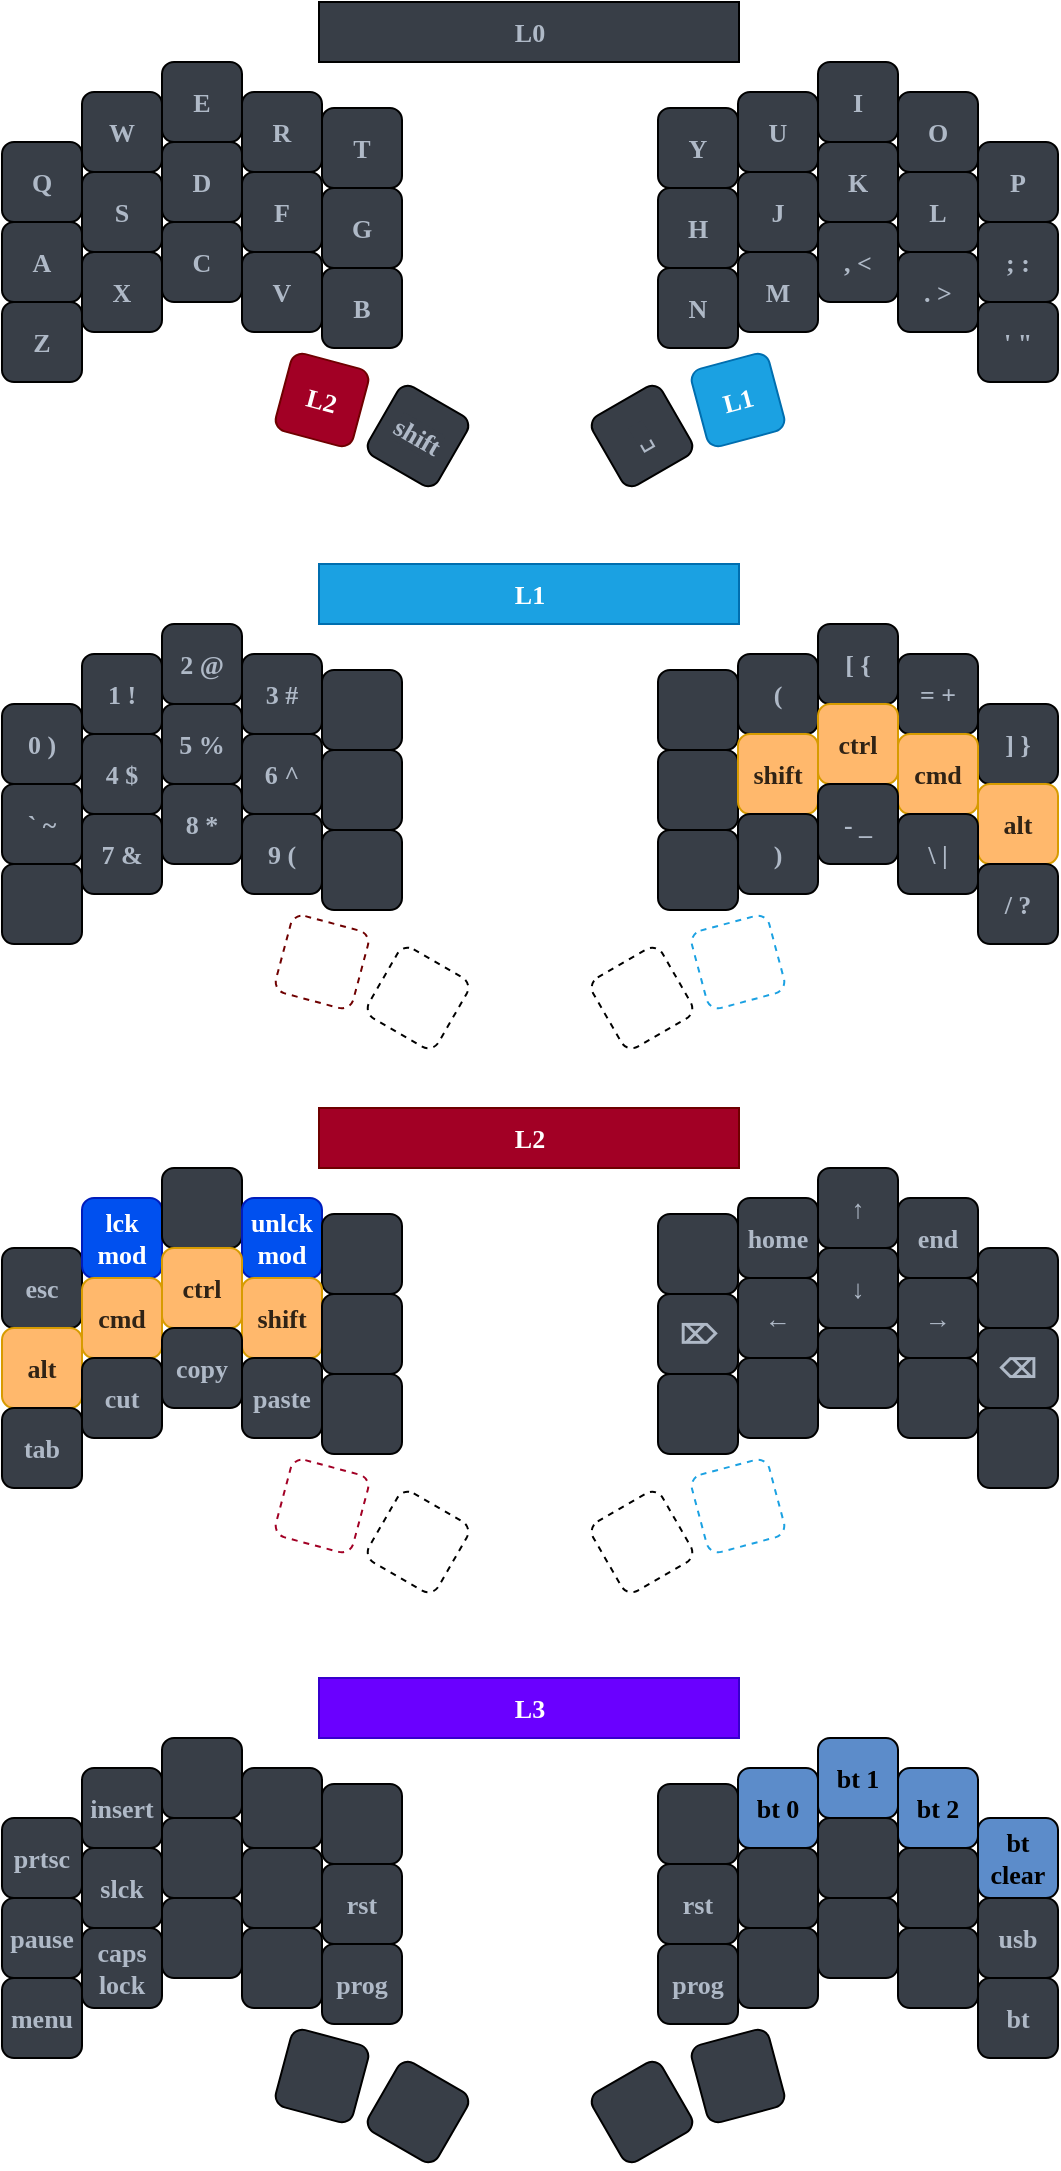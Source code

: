 <mxfile version="21.6.5" type="device">
  <diagram id="EkbNz1Hrpv4bbysEagKd" name="Page-1">
    <mxGraphModel dx="1352" dy="1103" grid="1" gridSize="10" guides="1" tooltips="1" connect="1" arrows="1" fold="1" page="1" pageScale="1" pageWidth="1200" pageHeight="1920" math="0" shadow="0">
      <root>
        <mxCell id="0" />
        <mxCell id="1" parent="0" />
        <mxCell id="qOO70KsoDbuKheBEqoZG-1" value="Q" style="whiteSpace=wrap;html=1;aspect=fixed;fontSize=13;fontFamily=Verdana;fontStyle=1;fontColor=#AFB9C7;fillColor=#383E47;rounded=1;" parent="1" vertex="1">
          <mxGeometry x="26" y="100" width="40" height="40" as="geometry" />
        </mxCell>
        <mxCell id="qOO70KsoDbuKheBEqoZG-2" value="W" style="whiteSpace=wrap;html=1;aspect=fixed;fontSize=13;fontFamily=Verdana;fontStyle=1;fontColor=#AFB9C7;fillColor=#383E47;rounded=1;" parent="1" vertex="1">
          <mxGeometry x="66" y="75" width="40" height="40" as="geometry" />
        </mxCell>
        <mxCell id="qOO70KsoDbuKheBEqoZG-3" value="E" style="whiteSpace=wrap;html=1;aspect=fixed;fontSize=13;fontFamily=Verdana;fontStyle=1;fontColor=#AFB9C7;fillColor=#383E47;rounded=1;" parent="1" vertex="1">
          <mxGeometry x="106" y="60" width="40" height="40" as="geometry" />
        </mxCell>
        <mxCell id="qOO70KsoDbuKheBEqoZG-4" value="R" style="whiteSpace=wrap;html=1;aspect=fixed;fontSize=13;fontFamily=Verdana;fontStyle=1;fontColor=#AFB9C7;fillColor=#383E47;rounded=1;" parent="1" vertex="1">
          <mxGeometry x="146" y="75" width="40" height="40" as="geometry" />
        </mxCell>
        <mxCell id="qOO70KsoDbuKheBEqoZG-5" value="T" style="whiteSpace=wrap;html=1;aspect=fixed;fontSize=13;fontFamily=Verdana;fontStyle=1;fontColor=#AFB9C7;fillColor=#383E47;rounded=1;" parent="1" vertex="1">
          <mxGeometry x="186" y="83" width="40" height="40" as="geometry" />
        </mxCell>
        <mxCell id="qOO70KsoDbuKheBEqoZG-6" value="A" style="whiteSpace=wrap;html=1;aspect=fixed;fontSize=13;fontFamily=Verdana;fontStyle=1;fontColor=#AFB9C7;fillColor=#383E47;rounded=1;" parent="1" vertex="1">
          <mxGeometry x="26" y="140" width="40" height="40" as="geometry" />
        </mxCell>
        <mxCell id="qOO70KsoDbuKheBEqoZG-7" value="S" style="whiteSpace=wrap;html=1;aspect=fixed;fontSize=13;fontFamily=Verdana;fontStyle=1;fontColor=#AFB9C7;fillColor=#383E47;rounded=1;" parent="1" vertex="1">
          <mxGeometry x="66" y="115" width="40" height="40" as="geometry" />
        </mxCell>
        <mxCell id="qOO70KsoDbuKheBEqoZG-8" value="D" style="whiteSpace=wrap;html=1;aspect=fixed;fontSize=13;fontFamily=Verdana;fontStyle=1;fontColor=#AFB9C7;fillColor=#383E47;rounded=1;" parent="1" vertex="1">
          <mxGeometry x="106" y="100" width="40" height="40" as="geometry" />
        </mxCell>
        <mxCell id="qOO70KsoDbuKheBEqoZG-9" value="F" style="whiteSpace=wrap;html=1;aspect=fixed;fontSize=13;fontFamily=Verdana;fontStyle=1;fontColor=#AFB9C7;fillColor=#383E47;rounded=1;" parent="1" vertex="1">
          <mxGeometry x="146" y="115" width="40" height="40" as="geometry" />
        </mxCell>
        <mxCell id="qOO70KsoDbuKheBEqoZG-10" value="G" style="whiteSpace=wrap;html=1;aspect=fixed;fontSize=13;fontFamily=Verdana;fontStyle=1;fontColor=#AFB9C7;fillColor=#383E47;rounded=1;" parent="1" vertex="1">
          <mxGeometry x="186" y="123" width="40" height="40" as="geometry" />
        </mxCell>
        <mxCell id="qOO70KsoDbuKheBEqoZG-11" value="Z" style="whiteSpace=wrap;html=1;aspect=fixed;fontSize=13;fontFamily=Verdana;fontStyle=1;fontColor=#AFB9C7;fillColor=#383E47;rounded=1;" parent="1" vertex="1">
          <mxGeometry x="26" y="180" width="40" height="40" as="geometry" />
        </mxCell>
        <mxCell id="qOO70KsoDbuKheBEqoZG-12" value="X" style="whiteSpace=wrap;html=1;aspect=fixed;fontSize=13;fontFamily=Verdana;fontStyle=1;fontColor=#AFB9C7;fillColor=#383E47;rounded=1;" parent="1" vertex="1">
          <mxGeometry x="66" y="155" width="40" height="40" as="geometry" />
        </mxCell>
        <mxCell id="qOO70KsoDbuKheBEqoZG-13" value="C" style="whiteSpace=wrap;html=1;aspect=fixed;fontSize=13;fontFamily=Verdana;fontStyle=1;fontColor=#AFB9C7;fillColor=#383E47;rounded=1;" parent="1" vertex="1">
          <mxGeometry x="106" y="140" width="40" height="40" as="geometry" />
        </mxCell>
        <mxCell id="qOO70KsoDbuKheBEqoZG-14" value="V" style="whiteSpace=wrap;html=1;aspect=fixed;fontSize=13;fontFamily=Verdana;fontStyle=1;fontColor=#AFB9C7;fillColor=#383E47;rounded=1;" parent="1" vertex="1">
          <mxGeometry x="146" y="155" width="40" height="40" as="geometry" />
        </mxCell>
        <mxCell id="qOO70KsoDbuKheBEqoZG-15" value="B" style="whiteSpace=wrap;html=1;aspect=fixed;fontSize=13;fontFamily=Verdana;fontStyle=1;fontColor=#AFB9C7;fillColor=#383E47;rounded=1;" parent="1" vertex="1">
          <mxGeometry x="186" y="163" width="40" height="40" as="geometry" />
        </mxCell>
        <mxCell id="qOO70KsoDbuKheBEqoZG-16" value="L2" style="whiteSpace=wrap;html=1;aspect=fixed;rotation=15;fontSize=13;fontFamily=Verdana;fontStyle=1;fillColor=#a20025;strokeColor=#6F0000;fontColor=#ffffff;rounded=1;" parent="1" vertex="1">
          <mxGeometry x="166" y="209" width="40" height="40" as="geometry" />
        </mxCell>
        <mxCell id="qOO70KsoDbuKheBEqoZG-17" value="&lt;span style=&quot;font-family: &amp;quot;segoe ui emoji&amp;quot;, &amp;quot;apple color emoji&amp;quot;, &amp;quot;noto color emoji&amp;quot;; background-color: rgb(56, 62, 71); font-size: 13px;&quot;&gt;&lt;font style=&quot;font-size: 13px;&quot;&gt;shift&lt;/font&gt;&lt;/span&gt;" style="whiteSpace=wrap;html=1;aspect=fixed;rotation=30;fontSize=13;fontFamily=Verdana;fontStyle=1;fontColor=#AFB9C7;fillColor=#383E47;rounded=1;" parent="1" vertex="1">
          <mxGeometry x="214" y="227" width="40" height="40" as="geometry" />
        </mxCell>
        <mxCell id="qOO70KsoDbuKheBEqoZG-18" value="Y" style="whiteSpace=wrap;html=1;aspect=fixed;fontSize=13;fontFamily=Verdana;fontStyle=1;fontColor=#AFB9C7;fillColor=#383E47;rounded=1;" parent="1" vertex="1">
          <mxGeometry x="354" y="83" width="40" height="40" as="geometry" />
        </mxCell>
        <mxCell id="qOO70KsoDbuKheBEqoZG-19" value="U" style="whiteSpace=wrap;html=1;aspect=fixed;fontSize=13;fontFamily=Verdana;fontStyle=1;fontColor=#AFB9C7;fillColor=#383E47;rounded=1;" parent="1" vertex="1">
          <mxGeometry x="394" y="75" width="40" height="40" as="geometry" />
        </mxCell>
        <mxCell id="qOO70KsoDbuKheBEqoZG-20" value="I" style="whiteSpace=wrap;html=1;aspect=fixed;fontSize=13;fontFamily=Verdana;fontStyle=1;fontColor=#AFB9C7;fillColor=#383E47;rounded=1;" parent="1" vertex="1">
          <mxGeometry x="434" y="60" width="40" height="40" as="geometry" />
        </mxCell>
        <mxCell id="qOO70KsoDbuKheBEqoZG-21" value="O" style="whiteSpace=wrap;html=1;aspect=fixed;fontSize=13;fontFamily=Verdana;fontStyle=1;fontColor=#AFB9C7;fillColor=#383E47;rounded=1;" parent="1" vertex="1">
          <mxGeometry x="474" y="75" width="40" height="40" as="geometry" />
        </mxCell>
        <mxCell id="qOO70KsoDbuKheBEqoZG-22" value="P" style="whiteSpace=wrap;html=1;aspect=fixed;fontSize=13;fontFamily=Verdana;fontStyle=1;fontColor=#AFB9C7;fillColor=#383E47;rounded=1;" parent="1" vertex="1">
          <mxGeometry x="514" y="100" width="40" height="40" as="geometry" />
        </mxCell>
        <mxCell id="qOO70KsoDbuKheBEqoZG-23" value="H" style="whiteSpace=wrap;html=1;aspect=fixed;fontSize=13;fontFamily=Verdana;fontStyle=1;fontColor=#AFB9C7;fillColor=#383E47;rounded=1;" parent="1" vertex="1">
          <mxGeometry x="354" y="123" width="40" height="40" as="geometry" />
        </mxCell>
        <mxCell id="qOO70KsoDbuKheBEqoZG-24" value="J" style="whiteSpace=wrap;html=1;aspect=fixed;fontSize=13;fontFamily=Verdana;fontStyle=1;fontColor=#AFB9C7;fillColor=#383E47;rounded=1;" parent="1" vertex="1">
          <mxGeometry x="394" y="115" width="40" height="40" as="geometry" />
        </mxCell>
        <mxCell id="qOO70KsoDbuKheBEqoZG-25" value="K" style="whiteSpace=wrap;html=1;aspect=fixed;fontSize=13;fontFamily=Verdana;fontStyle=1;fontColor=#AFB9C7;fillColor=#383E47;rounded=1;" parent="1" vertex="1">
          <mxGeometry x="434" y="100" width="40" height="40" as="geometry" />
        </mxCell>
        <mxCell id="qOO70KsoDbuKheBEqoZG-26" value="L" style="whiteSpace=wrap;html=1;aspect=fixed;fontSize=13;fontFamily=Verdana;fontStyle=1;fontColor=#AFB9C7;fillColor=#383E47;rounded=1;" parent="1" vertex="1">
          <mxGeometry x="474" y="115" width="40" height="40" as="geometry" />
        </mxCell>
        <mxCell id="qOO70KsoDbuKheBEqoZG-27" value="; :" style="whiteSpace=wrap;html=1;aspect=fixed;fontSize=13;fontFamily=Verdana;fontStyle=1;fontColor=#AFB9C7;fillColor=#383E47;rounded=1;" parent="1" vertex="1">
          <mxGeometry x="514" y="140" width="40" height="40" as="geometry" />
        </mxCell>
        <mxCell id="qOO70KsoDbuKheBEqoZG-28" value="N" style="whiteSpace=wrap;html=1;aspect=fixed;fontSize=13;fontFamily=Verdana;fontStyle=1;fontColor=#AFB9C7;fillColor=#383E47;rounded=1;" parent="1" vertex="1">
          <mxGeometry x="354" y="163" width="40" height="40" as="geometry" />
        </mxCell>
        <mxCell id="qOO70KsoDbuKheBEqoZG-29" value="M" style="whiteSpace=wrap;html=1;aspect=fixed;fontSize=13;fontFamily=Verdana;fontStyle=1;fontColor=#AFB9C7;fillColor=#383E47;rounded=1;" parent="1" vertex="1">
          <mxGeometry x="394" y="155" width="40" height="40" as="geometry" />
        </mxCell>
        <mxCell id="qOO70KsoDbuKheBEqoZG-30" value=", &amp;lt;" style="whiteSpace=wrap;html=1;aspect=fixed;fontSize=13;fontFamily=Verdana;fontStyle=1;fontColor=#AFB9C7;fillColor=#383E47;rounded=1;" parent="1" vertex="1">
          <mxGeometry x="434" y="140" width="40" height="40" as="geometry" />
        </mxCell>
        <mxCell id="qOO70KsoDbuKheBEqoZG-31" value=". &amp;gt;" style="whiteSpace=wrap;html=1;aspect=fixed;fontSize=13;fontFamily=Verdana;fontStyle=1;fontColor=#AFB9C7;fillColor=#383E47;rounded=1;" parent="1" vertex="1">
          <mxGeometry x="474" y="155" width="40" height="40" as="geometry" />
        </mxCell>
        <mxCell id="qOO70KsoDbuKheBEqoZG-32" value="&#39; &quot;" style="whiteSpace=wrap;html=1;aspect=fixed;fontSize=13;fontFamily=Verdana;fontStyle=1;fontColor=#AFB9C7;fillColor=#383E47;rounded=1;" parent="1" vertex="1">
          <mxGeometry x="514" y="180" width="40" height="40" as="geometry" />
        </mxCell>
        <mxCell id="qOO70KsoDbuKheBEqoZG-33" value="&lt;span style=&quot;font-family: sans-serif; font-weight: 400; background-color: rgb(56, 62, 71); font-size: 13px;&quot;&gt;&lt;font style=&quot;line-height: 0; font-size: 13px;&quot;&gt;␣&lt;/font&gt;&lt;/span&gt;" style="whiteSpace=wrap;html=1;aspect=fixed;rotation=-30;fontSize=13;fontFamily=Verdana;fontStyle=1;fontColor=#AFB9C7;fillColor=#383E47;rounded=1;" parent="1" vertex="1">
          <mxGeometry x="326" y="227" width="40" height="40" as="geometry" />
        </mxCell>
        <mxCell id="qOO70KsoDbuKheBEqoZG-34" value="L1" style="whiteSpace=wrap;html=1;aspect=fixed;rotation=-15;fontSize=13;fontFamily=Verdana;fontStyle=1;fillColor=#1BA1E2;strokeColor=#006EAF;fontColor=#ffffff;rounded=1;" parent="1" vertex="1">
          <mxGeometry x="374" y="209" width="40" height="40" as="geometry" />
        </mxCell>
        <mxCell id="qOO70KsoDbuKheBEqoZG-35" value="&lt;b style=&quot;font-size: 13px;&quot;&gt;L0&lt;/b&gt;" style="rounded=0;whiteSpace=wrap;html=1;fontFamily=Verdana;fontSize=13;fontColor=#AFB9C7;fillColor=#383E47;" parent="1" vertex="1">
          <mxGeometry x="184.5" y="30" width="210" height="30" as="geometry" />
        </mxCell>
        <mxCell id="qOO70KsoDbuKheBEqoZG-36" value="0 )" style="whiteSpace=wrap;html=1;aspect=fixed;fontSize=13;fontFamily=Verdana;fontStyle=1;fontColor=#AFB9C7;fillColor=#383E47;rounded=1;" parent="1" vertex="1">
          <mxGeometry x="26" y="381" width="40" height="40" as="geometry" />
        </mxCell>
        <mxCell id="qOO70KsoDbuKheBEqoZG-37" value="1 !" style="whiteSpace=wrap;html=1;aspect=fixed;fontSize=13;fontFamily=Verdana;fontStyle=1;fontColor=#AFB9C7;fillColor=#383E47;rounded=1;" parent="1" vertex="1">
          <mxGeometry x="66" y="356" width="40" height="40" as="geometry" />
        </mxCell>
        <mxCell id="qOO70KsoDbuKheBEqoZG-38" value="2 @" style="whiteSpace=wrap;html=1;aspect=fixed;fontSize=13;fontFamily=Verdana;fontStyle=1;fontColor=#AFB9C7;fillColor=#383E47;rounded=1;" parent="1" vertex="1">
          <mxGeometry x="106" y="341" width="40" height="40" as="geometry" />
        </mxCell>
        <mxCell id="qOO70KsoDbuKheBEqoZG-39" value="3 #" style="whiteSpace=wrap;html=1;aspect=fixed;fontSize=13;fontFamily=Verdana;fontStyle=1;fontColor=#AFB9C7;fillColor=#383E47;rounded=1;" parent="1" vertex="1">
          <mxGeometry x="146" y="356" width="40" height="40" as="geometry" />
        </mxCell>
        <mxCell id="qOO70KsoDbuKheBEqoZG-40" value="" style="whiteSpace=wrap;html=1;aspect=fixed;fontSize=13;fontFamily=Verdana;fontStyle=1;fontColor=#AFB9C7;fillColor=#383E47;rounded=1;" parent="1" vertex="1">
          <mxGeometry x="186" y="364" width="40" height="40" as="geometry" />
        </mxCell>
        <mxCell id="qOO70KsoDbuKheBEqoZG-41" value="` ~" style="whiteSpace=wrap;html=1;aspect=fixed;fontSize=13;fontFamily=Verdana;fontStyle=1;fontColor=#AFB9C7;fillColor=#383E47;rounded=1;" parent="1" vertex="1">
          <mxGeometry x="26" y="421" width="40" height="40" as="geometry" />
        </mxCell>
        <mxCell id="qOO70KsoDbuKheBEqoZG-42" value="&lt;font style=&quot;font-size: 13px;&quot;&gt;4 $&lt;/font&gt;" style="whiteSpace=wrap;html=1;aspect=fixed;fontSize=13;fontFamily=Verdana;fontStyle=1;fontColor=#AFB9C7;fillColor=#383E47;rounded=1;strokeColor=default;" parent="1" vertex="1">
          <mxGeometry x="66" y="396" width="40" height="40" as="geometry" />
        </mxCell>
        <mxCell id="qOO70KsoDbuKheBEqoZG-43" value="&lt;font style=&quot;font-size: 13px;&quot;&gt;5 %&lt;/font&gt;" style="whiteSpace=wrap;html=1;aspect=fixed;fontSize=13;fontFamily=Verdana;fontStyle=1;fontColor=#AFB9C7;fillColor=#383E47;rounded=1;strokeColor=default;" parent="1" vertex="1">
          <mxGeometry x="106" y="381" width="40" height="40" as="geometry" />
        </mxCell>
        <mxCell id="qOO70KsoDbuKheBEqoZG-44" value="6 ^" style="whiteSpace=wrap;html=1;aspect=fixed;fontSize=13;fontFamily=Verdana;fontStyle=1;fontColor=#AFB9C7;fillColor=#383E47;rounded=1;" parent="1" vertex="1">
          <mxGeometry x="146" y="396" width="40" height="40" as="geometry" />
        </mxCell>
        <mxCell id="qOO70KsoDbuKheBEqoZG-45" value="" style="whiteSpace=wrap;html=1;aspect=fixed;fontSize=13;fontFamily=Verdana;fontStyle=1;fontColor=#AFB9C7;fillColor=#383E47;rounded=1;" parent="1" vertex="1">
          <mxGeometry x="186" y="404" width="40" height="40" as="geometry" />
        </mxCell>
        <mxCell id="qOO70KsoDbuKheBEqoZG-46" value="" style="whiteSpace=wrap;html=1;aspect=fixed;fontSize=13;fontFamily=Verdana;fontStyle=1;fontColor=#AFB9C7;fillColor=#383E47;rounded=1;" parent="1" vertex="1">
          <mxGeometry x="26" y="461" width="40" height="40" as="geometry" />
        </mxCell>
        <mxCell id="qOO70KsoDbuKheBEqoZG-47" value="7 &amp;amp;" style="whiteSpace=wrap;html=1;aspect=fixed;fontSize=13;fontFamily=Verdana;fontStyle=1;fontColor=#AFB9C7;fillColor=#383E47;rounded=1;" parent="1" vertex="1">
          <mxGeometry x="66" y="436" width="40" height="40" as="geometry" />
        </mxCell>
        <mxCell id="qOO70KsoDbuKheBEqoZG-48" value="8 *" style="whiteSpace=wrap;html=1;aspect=fixed;fontSize=13;fontFamily=Verdana;fontStyle=1;fontColor=#AFB9C7;fillColor=#383E47;rounded=1;" parent="1" vertex="1">
          <mxGeometry x="106" y="421" width="40" height="40" as="geometry" />
        </mxCell>
        <mxCell id="qOO70KsoDbuKheBEqoZG-49" value="9 (" style="whiteSpace=wrap;html=1;aspect=fixed;fontSize=13;fontFamily=Verdana;fontStyle=1;fontColor=#AFB9C7;fillColor=#383E47;rounded=1;" parent="1" vertex="1">
          <mxGeometry x="146" y="436" width="40" height="40" as="geometry" />
        </mxCell>
        <mxCell id="qOO70KsoDbuKheBEqoZG-50" value="" style="whiteSpace=wrap;html=1;aspect=fixed;fontSize=13;fontFamily=Verdana;fontStyle=1;fontColor=#AFB9C7;fillColor=#383E47;rounded=1;" parent="1" vertex="1">
          <mxGeometry x="186" y="444" width="40" height="40" as="geometry" />
        </mxCell>
        <mxCell id="qOO70KsoDbuKheBEqoZG-51" value="" style="whiteSpace=wrap;html=1;aspect=fixed;rotation=15;fontSize=13;fontFamily=Verdana;fontStyle=1;fontColor=#ffffff;fillColor=none;strokeColor=#6F0000;rounded=1;dashed=1;" parent="1" vertex="1">
          <mxGeometry x="166" y="490" width="40" height="40" as="geometry" />
        </mxCell>
        <mxCell id="qOO70KsoDbuKheBEqoZG-52" value="" style="whiteSpace=wrap;html=1;aspect=fixed;rotation=30;fontSize=13;fontFamily=Verdana;fontStyle=1;fontColor=#AFB9C7;fillColor=none;strokeColor=#000000;rounded=1;dashed=1;" parent="1" vertex="1">
          <mxGeometry x="214" y="508" width="40" height="40" as="geometry" />
        </mxCell>
        <mxCell id="qOO70KsoDbuKheBEqoZG-68" value="" style="whiteSpace=wrap;html=1;aspect=fixed;rotation=-30;fontSize=13;fontFamily=Verdana;fontStyle=1;fontColor=#AFB9C7;fillColor=none;rounded=1;dashed=1;strokeColor=#000000;" parent="1" vertex="1">
          <mxGeometry x="326" y="508" width="40" height="40" as="geometry" />
        </mxCell>
        <mxCell id="qOO70KsoDbuKheBEqoZG-70" value="&lt;b style=&quot;font-size: 13px;&quot;&gt;L1&lt;/b&gt;" style="rounded=0;whiteSpace=wrap;html=1;fontFamily=Verdana;fontSize=13;fillColor=#1ba1e2;strokeColor=#006EAF;fontStyle=0;fontColor=#ffffff;" parent="1" vertex="1">
          <mxGeometry x="184.5" y="311" width="210" height="30" as="geometry" />
        </mxCell>
        <mxCell id="qOO70KsoDbuKheBEqoZG-106" value="&lt;span style=&quot;font-size: 13px;&quot;&gt;esc&lt;/span&gt;" style="whiteSpace=wrap;html=1;aspect=fixed;fontSize=13;fontFamily=Verdana;fontStyle=1;fontColor=#AFB9C7;fillColor=#383E47;rounded=1;" parent="1" vertex="1">
          <mxGeometry x="26" y="653" width="40" height="40" as="geometry" />
        </mxCell>
        <mxCell id="qOO70KsoDbuKheBEqoZG-107" value="lck&lt;br style=&quot;color: rgb(255, 255, 255);&quot;&gt;&lt;span style=&quot;color: rgb(255, 255, 255);&quot;&gt;mod&lt;/span&gt;&lt;span style=&quot;font-size: 13px;&quot;&gt;&lt;br style=&quot;font-size: 13px;&quot;&gt;&lt;/span&gt;" style="whiteSpace=wrap;html=1;aspect=fixed;fontSize=13;fontFamily=Verdana;fontStyle=1;fontColor=#ffffff;fillColor=#0050ef;rounded=1;strokeColor=#001DBC;" parent="1" vertex="1">
          <mxGeometry x="66" y="628" width="40" height="40" as="geometry" />
        </mxCell>
        <mxCell id="qOO70KsoDbuKheBEqoZG-108" value="" style="whiteSpace=wrap;html=1;aspect=fixed;fontSize=13;fontFamily=Verdana;fontStyle=1;fontColor=#AFB9C7;fillColor=#383E47;rounded=1;strokeColor=default;" parent="1" vertex="1">
          <mxGeometry x="106" y="613" width="40" height="40" as="geometry" />
        </mxCell>
        <mxCell id="qOO70KsoDbuKheBEqoZG-109" value="unlck&lt;br style=&quot;color: rgb(255, 255, 255);&quot;&gt;&lt;span style=&quot;color: rgb(255, 255, 255);&quot;&gt;mod&lt;/span&gt;" style="whiteSpace=wrap;html=1;aspect=fixed;fontSize=13;fontFamily=Verdana;fontStyle=1;fontColor=#ffffff;fillColor=#0050ef;rounded=1;strokeColor=#001DBC;" parent="1" vertex="1">
          <mxGeometry x="146" y="628" width="40" height="40" as="geometry" />
        </mxCell>
        <mxCell id="qOO70KsoDbuKheBEqoZG-110" value="" style="whiteSpace=wrap;html=1;aspect=fixed;fontSize=13;fontFamily=Verdana;fontStyle=1;fontColor=#AFB9C7;fillColor=#383E47;rounded=1;strokeColor=default;" parent="1" vertex="1">
          <mxGeometry x="186" y="636" width="40" height="40" as="geometry" />
        </mxCell>
        <mxCell id="qOO70KsoDbuKheBEqoZG-111" value="&lt;font style=&quot;font-size: 13px;&quot;&gt;alt&lt;/font&gt;" style="whiteSpace=wrap;html=1;aspect=fixed;fontSize=13;fontFamily=Verdana;fontStyle=1;fillColor=#ffb86c;strokeColor=#d79b00;fontColor=#302316;rounded=1;" parent="1" vertex="1">
          <mxGeometry x="26" y="693" width="40" height="40" as="geometry" />
        </mxCell>
        <mxCell id="qOO70KsoDbuKheBEqoZG-112" value="cmd" style="whiteSpace=wrap;html=1;aspect=fixed;fontSize=13;fontFamily=Verdana;fontStyle=1;fillColor=#ffb86c;strokeColor=#d79b00;fontColor=#302316;rounded=1;" parent="1" vertex="1">
          <mxGeometry x="66" y="668" width="40" height="40" as="geometry" />
        </mxCell>
        <mxCell id="qOO70KsoDbuKheBEqoZG-113" value="ctrl" style="whiteSpace=wrap;html=1;aspect=fixed;fontSize=13;fontFamily=Verdana;fontStyle=1;fillColor=#ffb86c;strokeColor=#d79b00;fontColor=#302316;rounded=1;" parent="1" vertex="1">
          <mxGeometry x="106" y="653" width="40" height="40" as="geometry" />
        </mxCell>
        <mxCell id="qOO70KsoDbuKheBEqoZG-114" value="shift" style="whiteSpace=wrap;html=1;aspect=fixed;fontSize=13;fontFamily=Verdana;fontStyle=1;fillColor=#ffb86c;strokeColor=#d79b00;fontColor=#302316;rounded=1;" parent="1" vertex="1">
          <mxGeometry x="146" y="668" width="40" height="40" as="geometry" />
        </mxCell>
        <mxCell id="qOO70KsoDbuKheBEqoZG-115" value="" style="whiteSpace=wrap;html=1;aspect=fixed;fontSize=13;fontFamily=Verdana;fontStyle=1;fillColor=#383E47;strokeColor=default;fontColor=#AFB9C7;rounded=1;" parent="1" vertex="1">
          <mxGeometry x="186" y="676" width="40" height="40" as="geometry" />
        </mxCell>
        <mxCell id="qOO70KsoDbuKheBEqoZG-116" value="tab" style="whiteSpace=wrap;html=1;aspect=fixed;fontSize=13;fontFamily=Verdana;fontStyle=1;fontColor=#AFB9C7;fillColor=#383E47;rounded=1;strokeColor=default;" parent="1" vertex="1">
          <mxGeometry x="26" y="733" width="40" height="40" as="geometry" />
        </mxCell>
        <mxCell id="qOO70KsoDbuKheBEqoZG-117" value="&lt;span style=&quot;font-size: 13px;&quot;&gt;cut&lt;/span&gt;" style="whiteSpace=wrap;html=1;aspect=fixed;fontSize=13;fontFamily=Verdana;fontStyle=1;fontColor=#AFB9C7;fillColor=#383E47;rounded=1;strokeColor=default;" parent="1" vertex="1">
          <mxGeometry x="66" y="708" width="40" height="40" as="geometry" />
        </mxCell>
        <mxCell id="qOO70KsoDbuKheBEqoZG-118" value="&lt;span style=&quot;font-size: 13px;&quot;&gt;copy&lt;/span&gt;" style="whiteSpace=wrap;html=1;aspect=fixed;fontSize=13;fontFamily=Verdana;fontStyle=1;fontColor=#AFB9C7;fillColor=#383E47;rounded=1;strokeColor=default;" parent="1" vertex="1">
          <mxGeometry x="106" y="693" width="40" height="40" as="geometry" />
        </mxCell>
        <mxCell id="qOO70KsoDbuKheBEqoZG-119" value="&lt;span style=&quot;font-size: 13px;&quot;&gt;paste&lt;/span&gt;" style="whiteSpace=wrap;html=1;aspect=fixed;fontSize=13;fontFamily=Verdana;fontStyle=1;fontColor=#AFB9C7;fillColor=#383E47;rounded=1;strokeColor=default;" parent="1" vertex="1">
          <mxGeometry x="146" y="708" width="40" height="40" as="geometry" />
        </mxCell>
        <mxCell id="qOO70KsoDbuKheBEqoZG-120" value="" style="whiteSpace=wrap;html=1;aspect=fixed;fontSize=13;fontFamily=Verdana;fontStyle=1;fontColor=#AFB9C7;fillColor=#383E47;rounded=1;strokeColor=default;" parent="1" vertex="1">
          <mxGeometry x="186" y="716" width="40" height="40" as="geometry" />
        </mxCell>
        <mxCell id="qOO70KsoDbuKheBEqoZG-121" value="" style="whiteSpace=wrap;html=1;aspect=fixed;rotation=15;fontSize=13;fontFamily=Verdana;fontStyle=1;fontColor=#333333;fillColor=none;strokeColor=#A20025;rounded=1;shadow=0;dashed=1;glass=0;sketch=0;" parent="1" vertex="1">
          <mxGeometry x="166" y="762" width="40" height="40" as="geometry" />
        </mxCell>
        <mxCell id="qOO70KsoDbuKheBEqoZG-122" value="" style="whiteSpace=wrap;html=1;aspect=fixed;rotation=30;fontSize=13;fontFamily=Verdana;fontStyle=1;fontColor=#AFB9C7;fillColor=none;rounded=1;dashed=1;" parent="1" vertex="1">
          <mxGeometry x="214" y="780" width="40" height="40" as="geometry" />
        </mxCell>
        <mxCell id="qOO70KsoDbuKheBEqoZG-140" value="L2" style="rounded=0;whiteSpace=wrap;html=1;fontFamily=Verdana;fontSize=13;fontStyle=1;fillColor=#A20025;strokeColor=#6F0000;fontColor=#ffffff;" parent="1" vertex="1">
          <mxGeometry x="184.5" y="583" width="210" height="30" as="geometry" />
        </mxCell>
        <mxCell id="mtDLv7BoEO9TYiZXUcKj-38" value="&lt;span style=&quot;font-size: 13px;&quot;&gt;prtsc&lt;/span&gt;" style="whiteSpace=wrap;html=1;aspect=fixed;fontSize=13;fontFamily=Verdana;fontStyle=1;fontColor=#AFB9C7;fillColor=#383E47;rounded=1;" parent="1" vertex="1">
          <mxGeometry x="26" y="938" width="40" height="40" as="geometry" />
        </mxCell>
        <mxCell id="mtDLv7BoEO9TYiZXUcKj-39" value="&lt;span style=&quot;font-size: 13px;&quot;&gt;insert&lt;/span&gt;" style="whiteSpace=wrap;html=1;aspect=fixed;fontSize=13;fontFamily=Verdana;fontStyle=1;fontColor=#AFB9C7;fillColor=#383E47;rounded=1;" parent="1" vertex="1">
          <mxGeometry x="66" y="913" width="40" height="40" as="geometry" />
        </mxCell>
        <mxCell id="mtDLv7BoEO9TYiZXUcKj-40" value="" style="whiteSpace=wrap;html=1;aspect=fixed;fontSize=13;fontFamily=Verdana;fontStyle=1;fontColor=#AFB9C7;fillColor=#383E47;rounded=1;" parent="1" vertex="1">
          <mxGeometry x="106" y="898" width="40" height="40" as="geometry" />
        </mxCell>
        <mxCell id="mtDLv7BoEO9TYiZXUcKj-41" value="" style="whiteSpace=wrap;html=1;aspect=fixed;fontSize=13;fontFamily=Verdana;fontStyle=1;fontColor=#AFB9C7;fillColor=#383E47;rounded=1;" parent="1" vertex="1">
          <mxGeometry x="146" y="913" width="40" height="40" as="geometry" />
        </mxCell>
        <mxCell id="mtDLv7BoEO9TYiZXUcKj-42" value="" style="whiteSpace=wrap;html=1;aspect=fixed;fontSize=13;fontFamily=Verdana;fontStyle=1;fontColor=#AFB9C7;fillColor=#383E47;rounded=1;" parent="1" vertex="1">
          <mxGeometry x="186" y="921" width="40" height="40" as="geometry" />
        </mxCell>
        <mxCell id="mtDLv7BoEO9TYiZXUcKj-43" value="&lt;span style=&quot;color: rgb(175, 185, 199); font-size: 13px;&quot;&gt;menu&lt;/span&gt;" style="whiteSpace=wrap;html=1;aspect=fixed;fontSize=13;fontFamily=Verdana;fontStyle=1;fillColor=#383E47;strokeColor=default;fontColor=#AFB9C7;rounded=1;" parent="1" vertex="1">
          <mxGeometry x="26" y="1018" width="40" height="40" as="geometry" />
        </mxCell>
        <mxCell id="mtDLv7BoEO9TYiZXUcKj-44" value="&lt;span style=&quot;font-size: 13px;&quot;&gt;caps&lt;/span&gt;&lt;br style=&quot;font-size: 13px;&quot;&gt;&lt;span style=&quot;font-size: 13px;&quot;&gt;lock&lt;/span&gt;" style="whiteSpace=wrap;html=1;aspect=fixed;fontSize=13;fontFamily=Verdana;fontStyle=1;fontColor=#AFB9C7;fillColor=#383E47;rounded=1;strokeColor=default;" parent="1" vertex="1">
          <mxGeometry x="66" y="993" width="40" height="40" as="geometry" />
        </mxCell>
        <mxCell id="mtDLv7BoEO9TYiZXUcKj-45" value="" style="whiteSpace=wrap;html=1;aspect=fixed;fontSize=13;fontFamily=Verdana;fontStyle=1;fontColor=#AFB9C7;fillColor=#383E47;rounded=1;strokeColor=default;" parent="1" vertex="1">
          <mxGeometry x="106" y="978" width="40" height="40" as="geometry" />
        </mxCell>
        <mxCell id="mtDLv7BoEO9TYiZXUcKj-46" value="" style="whiteSpace=wrap;html=1;aspect=fixed;fontSize=13;fontFamily=Verdana;fontStyle=1;fontColor=#AFB9C7;fillColor=#383E47;rounded=1;" parent="1" vertex="1">
          <mxGeometry x="146" y="993" width="40" height="40" as="geometry" />
        </mxCell>
        <mxCell id="mtDLv7BoEO9TYiZXUcKj-47" value="prog" style="whiteSpace=wrap;html=1;aspect=fixed;fontSize=13;fontFamily=Verdana;fontStyle=1;fillColor=#383E47;strokeColor=default;fontColor=#AFB9C7;rounded=1;" parent="1" vertex="1">
          <mxGeometry x="186" y="1001" width="40" height="40" as="geometry" />
        </mxCell>
        <mxCell id="mtDLv7BoEO9TYiZXUcKj-48" value="" style="whiteSpace=wrap;html=1;aspect=fixed;fontSize=13;fontFamily=Verdana;fontStyle=1;fontColor=#AFB9C7;fillColor=#383E47;rounded=1;" parent="1" vertex="1">
          <mxGeometry x="354" y="921" width="40" height="40" as="geometry" />
        </mxCell>
        <mxCell id="mtDLv7BoEO9TYiZXUcKj-49" value="&lt;font color=&quot;#000000&quot;&gt;bt 0&lt;/font&gt;" style="whiteSpace=wrap;html=1;aspect=fixed;fontSize=13;fontFamily=Verdana;fontStyle=1;fontColor=#AFB9C7;fillColor=#5C8CCA;rounded=1;" parent="1" vertex="1">
          <mxGeometry x="394" y="913" width="40" height="40" as="geometry" />
        </mxCell>
        <mxCell id="mtDLv7BoEO9TYiZXUcKj-50" value="&lt;font color=&quot;#000000&quot;&gt;bt 1&lt;/font&gt;" style="whiteSpace=wrap;html=1;aspect=fixed;fontSize=13;fontFamily=Verdana;fontStyle=1;fontColor=#AFB9C7;fillColor=#5C8CCA;rounded=1;" parent="1" vertex="1">
          <mxGeometry x="434" y="898" width="40" height="40" as="geometry" />
        </mxCell>
        <mxCell id="mtDLv7BoEO9TYiZXUcKj-51" value="&lt;font color=&quot;#000000&quot;&gt;bt 2&lt;/font&gt;" style="whiteSpace=wrap;html=1;aspect=fixed;fontSize=13;fontFamily=Verdana;fontStyle=1;fontColor=#AFB9C7;fillColor=#5C8CCA;rounded=1;" parent="1" vertex="1">
          <mxGeometry x="474" y="913" width="40" height="40" as="geometry" />
        </mxCell>
        <mxCell id="mtDLv7BoEO9TYiZXUcKj-52" value="&lt;font color=&quot;#000000&quot; style=&quot;font-size: 13px;&quot;&gt;&lt;span style=&quot;font-size: 13px;&quot;&gt;bt&lt;br style=&quot;font-size: 13px;&quot;&gt;&lt;/span&gt;&lt;/font&gt;&lt;font color=&quot;#000000&quot; style=&quot;font-size: 13px;&quot;&gt;&lt;span style=&quot;font-size: 13px;&quot;&gt;clear&lt;/span&gt;&lt;/font&gt;" style="whiteSpace=wrap;html=1;aspect=fixed;fontSize=13;fontFamily=Verdana;fontStyle=1;fontColor=#AFB9C7;fillColor=#5C8CCA;rounded=1;" parent="1" vertex="1">
          <mxGeometry x="514" y="938" width="40" height="40" as="geometry" />
        </mxCell>
        <mxCell id="mtDLv7BoEO9TYiZXUcKj-53" value="&lt;span style=&quot;font-size: 13px;&quot;&gt;rst&lt;/span&gt;" style="whiteSpace=wrap;html=1;aspect=fixed;fontSize=13;fontFamily=Verdana;fontStyle=1;fontColor=#AFB9C7;fillColor=#383E47;rounded=1;" parent="1" vertex="1">
          <mxGeometry x="354" y="961" width="40" height="40" as="geometry" />
        </mxCell>
        <mxCell id="mtDLv7BoEO9TYiZXUcKj-54" value="" style="whiteSpace=wrap;html=1;aspect=fixed;fontSize=13;fontFamily=Verdana;fontStyle=1;fontColor=#AFB9C7;fillColor=#383E47;rounded=1;" parent="1" vertex="1">
          <mxGeometry x="394" y="953" width="40" height="40" as="geometry" />
        </mxCell>
        <mxCell id="mtDLv7BoEO9TYiZXUcKj-55" value="" style="whiteSpace=wrap;html=1;aspect=fixed;fontSize=13;fontFamily=Verdana;fontStyle=1;fontColor=#AFB9C7;fillColor=#383E47;rounded=1;" parent="1" vertex="1">
          <mxGeometry x="434" y="938" width="40" height="40" as="geometry" />
        </mxCell>
        <mxCell id="mtDLv7BoEO9TYiZXUcKj-56" value="" style="whiteSpace=wrap;html=1;aspect=fixed;fontSize=13;fontFamily=Verdana;fontStyle=1;fontColor=#AFB9C7;fillColor=#383E47;rounded=1;" parent="1" vertex="1">
          <mxGeometry x="474" y="953" width="40" height="40" as="geometry" />
        </mxCell>
        <mxCell id="mtDLv7BoEO9TYiZXUcKj-57" value="usb" style="whiteSpace=wrap;html=1;aspect=fixed;fontSize=13;fontFamily=Verdana;fontStyle=1;fontColor=#AFB9C7;fillColor=#383E47;rounded=1;" parent="1" vertex="1">
          <mxGeometry x="514" y="978" width="40" height="40" as="geometry" />
        </mxCell>
        <mxCell id="mtDLv7BoEO9TYiZXUcKj-58" value="prog" style="whiteSpace=wrap;html=1;aspect=fixed;fontSize=13;fontFamily=Verdana;fontStyle=1;fillColor=#383E47;strokeColor=default;fontColor=#AFB9C7;rounded=1;" parent="1" vertex="1">
          <mxGeometry x="354" y="1001" width="40" height="40" as="geometry" />
        </mxCell>
        <mxCell id="mtDLv7BoEO9TYiZXUcKj-59" value="" style="whiteSpace=wrap;html=1;aspect=fixed;fontSize=13;fontFamily=Verdana;fontStyle=1;fontColor=#AFB9C7;fillColor=#383E47;rounded=1;" parent="1" vertex="1">
          <mxGeometry x="394" y="993" width="40" height="40" as="geometry" />
        </mxCell>
        <mxCell id="mtDLv7BoEO9TYiZXUcKj-60" value="" style="whiteSpace=wrap;html=1;aspect=fixed;fontSize=13;fontFamily=Verdana;fontStyle=1;fontColor=#AFB9C7;fillColor=#383E47;rounded=1;" parent="1" vertex="1">
          <mxGeometry x="434" y="978" width="40" height="40" as="geometry" />
        </mxCell>
        <mxCell id="mtDLv7BoEO9TYiZXUcKj-61" value="" style="whiteSpace=wrap;html=1;aspect=fixed;fontSize=13;fontFamily=Verdana;fontStyle=1;fontColor=#AFB9C7;fillColor=#383E47;rounded=1;" parent="1" vertex="1">
          <mxGeometry x="474" y="993" width="40" height="40" as="geometry" />
        </mxCell>
        <mxCell id="mtDLv7BoEO9TYiZXUcKj-62" value="&lt;span style=&quot;font-size: 13px;&quot;&gt;bt&lt;/span&gt;" style="whiteSpace=wrap;html=1;aspect=fixed;fontSize=13;fontFamily=Verdana;fontStyle=1;fontColor=#AFB9C7;fillColor=#383E47;rounded=1;" parent="1" vertex="1">
          <mxGeometry x="514" y="1018" width="40" height="40" as="geometry" />
        </mxCell>
        <mxCell id="mtDLv7BoEO9TYiZXUcKj-63" value="" style="whiteSpace=wrap;html=1;aspect=fixed;rotation=-30;fontSize=13;fontFamily=Verdana;fontStyle=1;fontColor=#AFB9C7;fillColor=#383E47;rounded=1;strokeColor=default;gradientColor=none;" parent="1" vertex="1">
          <mxGeometry x="326" y="1065" width="40" height="40" as="geometry" />
        </mxCell>
        <mxCell id="mtDLv7BoEO9TYiZXUcKj-64" value="" style="whiteSpace=wrap;html=1;aspect=fixed;rotation=-15;fontSize=13;fontFamily=Verdana;fontStyle=1;fontColor=#AFB9C7;fillColor=#383E47;strokeColor=default;rounded=1;shadow=0;glass=0;sketch=0;" parent="1" vertex="1">
          <mxGeometry x="374" y="1047" width="40" height="40" as="geometry" />
        </mxCell>
        <mxCell id="mtDLv7BoEO9TYiZXUcKj-65" value="L3" style="rounded=0;whiteSpace=wrap;html=1;fontFamily=Verdana;fontSize=13;fontStyle=1;fillColor=#6a00ff;strokeColor=#3700CC;fontColor=#ffffff;" parent="1" vertex="1">
          <mxGeometry x="184.5" y="868" width="210" height="30" as="geometry" />
        </mxCell>
        <mxCell id="mtDLv7BoEO9TYiZXUcKj-66" value="pause" style="whiteSpace=wrap;html=1;aspect=fixed;fontSize=13;fontFamily=Verdana;fontStyle=1;fillColor=#383E47;strokeColor=default;fontColor=#AFB9C7;rounded=1;" parent="1" vertex="1">
          <mxGeometry x="26" y="978" width="40" height="40" as="geometry" />
        </mxCell>
        <mxCell id="mtDLv7BoEO9TYiZXUcKj-67" value="slck" style="whiteSpace=wrap;html=1;aspect=fixed;fontSize=13;fontFamily=Verdana;fontStyle=1;fillColor=#383E47;strokeColor=default;fontColor=#AFB9C7;rounded=1;" parent="1" vertex="1">
          <mxGeometry x="66" y="953" width="40" height="40" as="geometry" />
        </mxCell>
        <mxCell id="mtDLv7BoEO9TYiZXUcKj-68" value="" style="whiteSpace=wrap;html=1;aspect=fixed;fontSize=13;fontFamily=Verdana;fontStyle=1;fillColor=#383E47;strokeColor=default;fontColor=#AFB9C7;rounded=1;" parent="1" vertex="1">
          <mxGeometry x="106" y="938" width="40" height="40" as="geometry" />
        </mxCell>
        <mxCell id="mtDLv7BoEO9TYiZXUcKj-69" value="" style="whiteSpace=wrap;html=1;aspect=fixed;fontSize=13;fontFamily=Verdana;fontStyle=1;fillColor=#383E47;strokeColor=default;fontColor=#AFB9C7;rounded=1;" parent="1" vertex="1">
          <mxGeometry x="146" y="953" width="40" height="40" as="geometry" />
        </mxCell>
        <mxCell id="mtDLv7BoEO9TYiZXUcKj-70" value="&lt;span style=&quot;font-size: 13px;&quot;&gt;rst&lt;/span&gt;" style="whiteSpace=wrap;html=1;aspect=fixed;fontSize=13;fontFamily=Verdana;fontStyle=1;fillColor=#383E47;strokeColor=default;fontColor=#AFB9C7;rounded=1;" parent="1" vertex="1">
          <mxGeometry x="186" y="961" width="40" height="40" as="geometry" />
        </mxCell>
        <mxCell id="mtDLv7BoEO9TYiZXUcKj-71" value="" style="whiteSpace=wrap;html=1;aspect=fixed;rotation=15;fontSize=13;fontFamily=Verdana;fontStyle=1;fontColor=#AFB9C7;fillColor=#383E47;strokeColor=default;rounded=1;shadow=0;glass=0;sketch=0;" parent="1" vertex="1">
          <mxGeometry x="166" y="1047" width="40" height="40" as="geometry" />
        </mxCell>
        <mxCell id="mtDLv7BoEO9TYiZXUcKj-72" value="" style="whiteSpace=wrap;html=1;aspect=fixed;rotation=30;fontSize=13;fontFamily=Verdana;fontStyle=1;fontColor=#AFB9C7;fillColor=#383E47;rounded=1;strokeColor=default;gradientColor=none;" parent="1" vertex="1">
          <mxGeometry x="214" y="1065" width="40" height="40" as="geometry" />
        </mxCell>
        <mxCell id="VqWyA_MeXVN1tjf2iSKF-1" value="" style="whiteSpace=wrap;html=1;aspect=fixed;fontSize=13;fontFamily=Verdana;fontStyle=1;fontColor=#AFB9C7;fillColor=#383E47;rounded=1;strokeColor=default;" vertex="1" parent="1">
          <mxGeometry x="354" y="364" width="40" height="40" as="geometry" />
        </mxCell>
        <mxCell id="VqWyA_MeXVN1tjf2iSKF-2" value="(" style="whiteSpace=wrap;html=1;aspect=fixed;fontSize=13;fontFamily=Verdana;fontStyle=1;fontColor=#AFB9C7;fillColor=#383E47;rounded=1;" vertex="1" parent="1">
          <mxGeometry x="394" y="356" width="40" height="40" as="geometry" />
        </mxCell>
        <mxCell id="VqWyA_MeXVN1tjf2iSKF-3" value="[ {" style="whiteSpace=wrap;html=1;aspect=fixed;fontSize=13;fontFamily=Verdana;fontStyle=1;fontColor=#AFB9C7;fillColor=#383E47;rounded=1;" vertex="1" parent="1">
          <mxGeometry x="434" y="341" width="40" height="40" as="geometry" />
        </mxCell>
        <mxCell id="VqWyA_MeXVN1tjf2iSKF-4" value="= +" style="whiteSpace=wrap;html=1;aspect=fixed;fontSize=13;fontFamily=Verdana;fontStyle=1;fontColor=#AFB9C7;fillColor=#383E47;rounded=1;" vertex="1" parent="1">
          <mxGeometry x="474" y="356" width="40" height="40" as="geometry" />
        </mxCell>
        <mxCell id="VqWyA_MeXVN1tjf2iSKF-5" value="] }" style="whiteSpace=wrap;html=1;aspect=fixed;fontSize=13;fontFamily=Verdana;fontStyle=1;fontColor=#AFB9C7;fillColor=#383E47;rounded=1;strokeColor=default;rotation=0;" vertex="1" parent="1">
          <mxGeometry x="514" y="381" width="40" height="40" as="geometry" />
        </mxCell>
        <mxCell id="VqWyA_MeXVN1tjf2iSKF-6" value="&lt;span style=&quot;font-size: 13px;&quot;&gt;&lt;br style=&quot;font-size: 13px;&quot;&gt;&lt;/span&gt;" style="whiteSpace=wrap;html=1;aspect=fixed;fontSize=13;fontFamily=Verdana;fontStyle=1;fontColor=#AFB9C7;fillColor=#383E47;rounded=1;rotation=0;" vertex="1" parent="1">
          <mxGeometry x="354" y="404" width="40" height="40" as="geometry" />
        </mxCell>
        <mxCell id="VqWyA_MeXVN1tjf2iSKF-7" value="&lt;font style=&quot;font-size: 13px;&quot;&gt;shift&lt;/font&gt;" style="whiteSpace=wrap;html=1;aspect=fixed;fontSize=13;fontFamily=Verdana;fontStyle=1;fontColor=#302316;fillColor=#ffb86c;rounded=1;strokeColor=#d79b00;" vertex="1" parent="1">
          <mxGeometry x="394" y="396" width="40" height="40" as="geometry" />
        </mxCell>
        <mxCell id="VqWyA_MeXVN1tjf2iSKF-8" value="&lt;font style=&quot;font-size: 13px;&quot;&gt;ctrl&lt;/font&gt;" style="whiteSpace=wrap;html=1;aspect=fixed;fontSize=13;fontFamily=Verdana;fontStyle=1;fontColor=#302316;fillColor=#ffb86c;rounded=1;strokeColor=#d79b00;" vertex="1" parent="1">
          <mxGeometry x="434" y="381" width="40" height="40" as="geometry" />
        </mxCell>
        <mxCell id="VqWyA_MeXVN1tjf2iSKF-9" value="&lt;font style=&quot;font-size: 13px;&quot;&gt;cmd&lt;/font&gt;" style="whiteSpace=wrap;html=1;aspect=fixed;fontSize=13;fontFamily=Verdana;fontStyle=1;fontColor=#302316;fillColor=#ffb86c;rounded=1;strokeColor=#d79b00;" vertex="1" parent="1">
          <mxGeometry x="474" y="396" width="40" height="40" as="geometry" />
        </mxCell>
        <mxCell id="VqWyA_MeXVN1tjf2iSKF-10" value="&lt;font style=&quot;font-size: 13px;&quot;&gt;alt&lt;/font&gt;" style="whiteSpace=wrap;html=1;aspect=fixed;fontSize=13;fontFamily=Verdana;fontStyle=1;fontColor=#302316;fillColor=#ffb86c;rounded=1;strokeColor=#d79b00;" vertex="1" parent="1">
          <mxGeometry x="514" y="421" width="40" height="40" as="geometry" />
        </mxCell>
        <mxCell id="VqWyA_MeXVN1tjf2iSKF-11" value="" style="whiteSpace=wrap;html=1;aspect=fixed;fontSize=13;fontFamily=Verdana;fontStyle=1;fontColor=#AFB9C7;fillColor=#383E47;rounded=1;strokeColor=default;" vertex="1" parent="1">
          <mxGeometry x="354" y="444" width="40" height="40" as="geometry" />
        </mxCell>
        <mxCell id="VqWyA_MeXVN1tjf2iSKF-12" value=")" style="whiteSpace=wrap;html=1;aspect=fixed;fontSize=13;fontFamily=Verdana;fontStyle=1;fontColor=#AFB9C7;fillColor=#383E47;rounded=1;strokeColor=default;" vertex="1" parent="1">
          <mxGeometry x="394" y="436" width="40" height="40" as="geometry" />
        </mxCell>
        <mxCell id="VqWyA_MeXVN1tjf2iSKF-13" value="- _" style="whiteSpace=wrap;html=1;aspect=fixed;fontSize=13;fontFamily=Verdana;fontStyle=1;fontColor=#AFB9C7;fillColor=#383E47;rounded=1;strokeColor=default;" vertex="1" parent="1">
          <mxGeometry x="434" y="421" width="40" height="40" as="geometry" />
        </mxCell>
        <mxCell id="VqWyA_MeXVN1tjf2iSKF-14" value="\ |" style="whiteSpace=wrap;html=1;aspect=fixed;fontSize=13;fontFamily=Verdana;fontStyle=1;fontColor=#AFB9C7;fillColor=#383E47;rounded=1;strokeColor=default;" vertex="1" parent="1">
          <mxGeometry x="474" y="436" width="40" height="40" as="geometry" />
        </mxCell>
        <mxCell id="VqWyA_MeXVN1tjf2iSKF-15" value="/ ?" style="whiteSpace=wrap;html=1;aspect=fixed;fontSize=13;fontFamily=Verdana;fontStyle=1;fontColor=#AFB9C7;fillColor=#383E47;rounded=1;strokeColor=default;" vertex="1" parent="1">
          <mxGeometry x="514" y="461" width="40" height="40" as="geometry" />
        </mxCell>
        <mxCell id="VqWyA_MeXVN1tjf2iSKF-17" value="" style="whiteSpace=wrap;html=1;aspect=fixed;rotation=-15;fontSize=13;fontFamily=Verdana;fontStyle=1;fontColor=#333333;fillColor=none;strokeColor=#1BA1E2;rounded=1;dashed=1;shadow=0;sketch=0;glass=0;" vertex="1" parent="1">
          <mxGeometry x="374" y="490" width="40" height="40" as="geometry" />
        </mxCell>
        <mxCell id="VqWyA_MeXVN1tjf2iSKF-18" value="" style="whiteSpace=wrap;html=1;aspect=fixed;fontSize=13;fontFamily=Verdana;fontStyle=1;fontColor=#AFB9C7;fillColor=#383E47;rounded=1;" vertex="1" parent="1">
          <mxGeometry x="354" y="636" width="40" height="40" as="geometry" />
        </mxCell>
        <mxCell id="VqWyA_MeXVN1tjf2iSKF-19" value="home" style="whiteSpace=wrap;html=1;aspect=fixed;fontSize=13;fontFamily=Verdana;fontStyle=1;fontColor=#AFB9C7;fillColor=#383E47;rounded=1;" vertex="1" parent="1">
          <mxGeometry x="394" y="628" width="40" height="40" as="geometry" />
        </mxCell>
        <mxCell id="VqWyA_MeXVN1tjf2iSKF-20" value="↑" style="whiteSpace=wrap;html=1;aspect=fixed;fontSize=13;fontFamily=Verdana;fontStyle=1;fontColor=#AFB9C7;fillColor=#383E47;rounded=1;" vertex="1" parent="1">
          <mxGeometry x="434" y="613" width="40" height="40" as="geometry" />
        </mxCell>
        <mxCell id="VqWyA_MeXVN1tjf2iSKF-21" value="end" style="whiteSpace=wrap;html=1;aspect=fixed;fontSize=13;fontFamily=Verdana;fontStyle=1;fontColor=#AFB9C7;fillColor=#383E47;rounded=1;" vertex="1" parent="1">
          <mxGeometry x="474" y="628" width="40" height="40" as="geometry" />
        </mxCell>
        <mxCell id="VqWyA_MeXVN1tjf2iSKF-22" value="" style="whiteSpace=wrap;html=1;aspect=fixed;fontSize=13;fontFamily=Verdana;fontStyle=1;fontColor=#AFB9C7;fillColor=#383E47;rounded=1;" vertex="1" parent="1">
          <mxGeometry x="514" y="653" width="40" height="40" as="geometry" />
        </mxCell>
        <mxCell id="VqWyA_MeXVN1tjf2iSKF-23" value="⌫" style="whiteSpace=wrap;html=1;aspect=fixed;fontSize=13;fontFamily=Verdana;fontStyle=1;fontColor=#AFB9C7;fillColor=#383E47;rounded=1;strokeColor=default;rotation=-180;" vertex="1" parent="1">
          <mxGeometry x="354" y="676" width="40" height="40" as="geometry" />
        </mxCell>
        <mxCell id="VqWyA_MeXVN1tjf2iSKF-24" value="←" style="whiteSpace=wrap;html=1;aspect=fixed;fontSize=13;fontFamily=Verdana;fontStyle=1;fontColor=#AFB9C7;fillColor=#383E47;rounded=1;strokeColor=default;" vertex="1" parent="1">
          <mxGeometry x="394" y="668" width="40" height="40" as="geometry" />
        </mxCell>
        <mxCell id="VqWyA_MeXVN1tjf2iSKF-25" value="↓" style="whiteSpace=wrap;html=1;aspect=fixed;fontSize=13;fontFamily=Verdana;fontStyle=1;fontColor=#AFB9C7;fillColor=#383E47;rounded=1;strokeColor=default;" vertex="1" parent="1">
          <mxGeometry x="434" y="653" width="40" height="40" as="geometry" />
        </mxCell>
        <mxCell id="VqWyA_MeXVN1tjf2iSKF-26" value="→" style="whiteSpace=wrap;html=1;aspect=fixed;fontSize=13;fontFamily=Verdana;fontStyle=1;fontColor=#AFB9C7;fillColor=#383E47;rounded=1;strokeColor=default;" vertex="1" parent="1">
          <mxGeometry x="474" y="668" width="40" height="40" as="geometry" />
        </mxCell>
        <mxCell id="VqWyA_MeXVN1tjf2iSKF-27" value="⌫" style="whiteSpace=wrap;html=1;aspect=fixed;fontSize=13;fontFamily=Verdana;fontStyle=1;fontColor=#AFB9C7;fillColor=#383E47;rounded=1;strokeColor=default;rotation=0;" vertex="1" parent="1">
          <mxGeometry x="514" y="693" width="40" height="40" as="geometry" />
        </mxCell>
        <mxCell id="VqWyA_MeXVN1tjf2iSKF-28" value="" style="whiteSpace=wrap;html=1;aspect=fixed;fontSize=13;fontFamily=Verdana;fontStyle=1;fontColor=#AFB9C7;fillColor=#383E47;rounded=1;" vertex="1" parent="1">
          <mxGeometry x="354" y="716" width="40" height="40" as="geometry" />
        </mxCell>
        <mxCell id="VqWyA_MeXVN1tjf2iSKF-29" value="" style="whiteSpace=wrap;html=1;aspect=fixed;fontSize=13;fontFamily=Verdana;fontStyle=1;fontColor=#AFB9C7;fillColor=#383E47;rounded=1;" vertex="1" parent="1">
          <mxGeometry x="394" y="708" width="40" height="40" as="geometry" />
        </mxCell>
        <mxCell id="VqWyA_MeXVN1tjf2iSKF-30" value="" style="whiteSpace=wrap;html=1;aspect=fixed;fontSize=13;fontFamily=Verdana;fontStyle=1;fontColor=#AFB9C7;fillColor=#383E47;rounded=1;" vertex="1" parent="1">
          <mxGeometry x="434" y="693" width="40" height="40" as="geometry" />
        </mxCell>
        <mxCell id="VqWyA_MeXVN1tjf2iSKF-31" value="" style="whiteSpace=wrap;html=1;aspect=fixed;fontSize=13;fontFamily=Verdana;fontStyle=1;fontColor=#AFB9C7;fillColor=#383E47;rounded=1;" vertex="1" parent="1">
          <mxGeometry x="474" y="708" width="40" height="40" as="geometry" />
        </mxCell>
        <mxCell id="VqWyA_MeXVN1tjf2iSKF-32" value="" style="whiteSpace=wrap;html=1;aspect=fixed;fontSize=13;fontFamily=Verdana;fontStyle=1;fontColor=#AFB9C7;fillColor=#383E47;rounded=1;" vertex="1" parent="1">
          <mxGeometry x="514" y="733" width="40" height="40" as="geometry" />
        </mxCell>
        <mxCell id="VqWyA_MeXVN1tjf2iSKF-33" value="" style="whiteSpace=wrap;html=1;aspect=fixed;rotation=-30;fontSize=13;fontFamily=Verdana;fontStyle=1;fontColor=#AFB9C7;fillColor=none;rounded=1;dashed=1;strokeColor=#000000;" vertex="1" parent="1">
          <mxGeometry x="326" y="780" width="40" height="40" as="geometry" />
        </mxCell>
        <mxCell id="VqWyA_MeXVN1tjf2iSKF-34" value="" style="whiteSpace=wrap;html=1;aspect=fixed;rotation=-15;fontSize=13;fontFamily=Verdana;fontStyle=1;fontColor=#333333;fillColor=none;strokeColor=#1BA1E2;shadow=0;sketch=0;rounded=1;glass=0;dashed=1;" vertex="1" parent="1">
          <mxGeometry x="374" y="762" width="40" height="40" as="geometry" />
        </mxCell>
      </root>
    </mxGraphModel>
  </diagram>
</mxfile>
